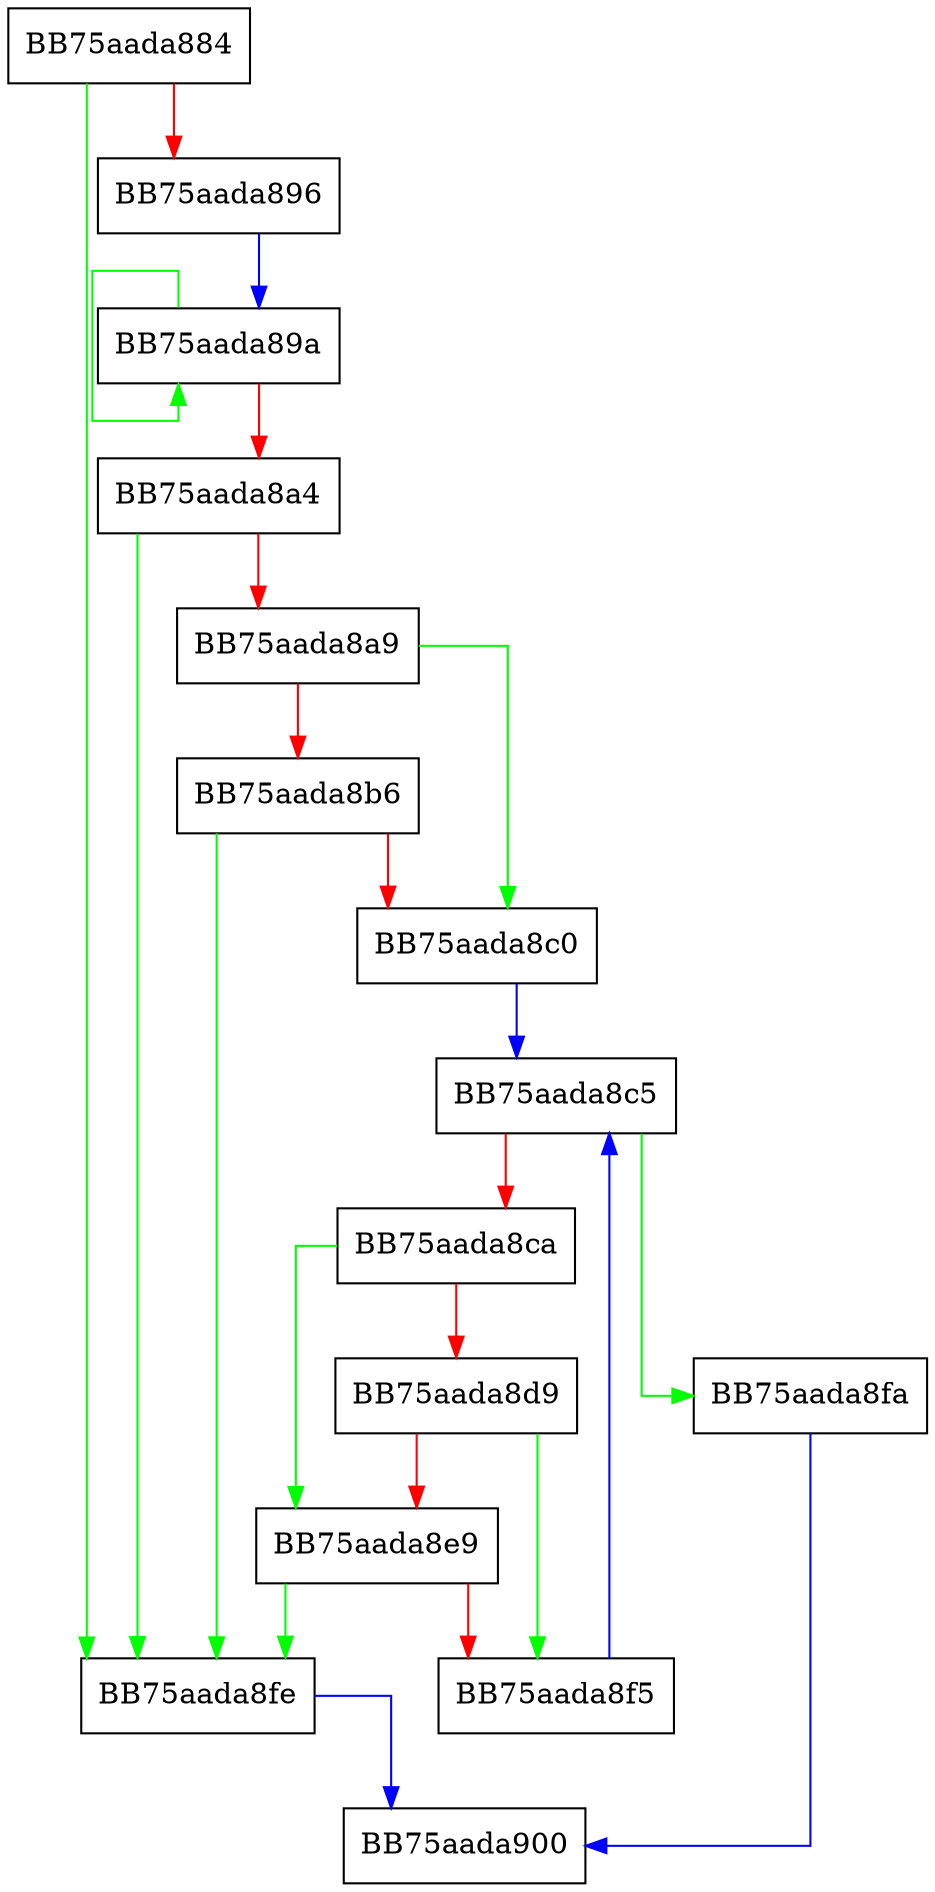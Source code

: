 digraph IsValidName {
  node [shape="box"];
  graph [splines=ortho];
  BB75aada884 -> BB75aada8fe [color="green"];
  BB75aada884 -> BB75aada896 [color="red"];
  BB75aada896 -> BB75aada89a [color="blue"];
  BB75aada89a -> BB75aada89a [color="green"];
  BB75aada89a -> BB75aada8a4 [color="red"];
  BB75aada8a4 -> BB75aada8fe [color="green"];
  BB75aada8a4 -> BB75aada8a9 [color="red"];
  BB75aada8a9 -> BB75aada8c0 [color="green"];
  BB75aada8a9 -> BB75aada8b6 [color="red"];
  BB75aada8b6 -> BB75aada8fe [color="green"];
  BB75aada8b6 -> BB75aada8c0 [color="red"];
  BB75aada8c0 -> BB75aada8c5 [color="blue"];
  BB75aada8c5 -> BB75aada8fa [color="green"];
  BB75aada8c5 -> BB75aada8ca [color="red"];
  BB75aada8ca -> BB75aada8e9 [color="green"];
  BB75aada8ca -> BB75aada8d9 [color="red"];
  BB75aada8d9 -> BB75aada8f5 [color="green"];
  BB75aada8d9 -> BB75aada8e9 [color="red"];
  BB75aada8e9 -> BB75aada8fe [color="green"];
  BB75aada8e9 -> BB75aada8f5 [color="red"];
  BB75aada8f5 -> BB75aada8c5 [color="blue"];
  BB75aada8fa -> BB75aada900 [color="blue"];
  BB75aada8fe -> BB75aada900 [color="blue"];
}